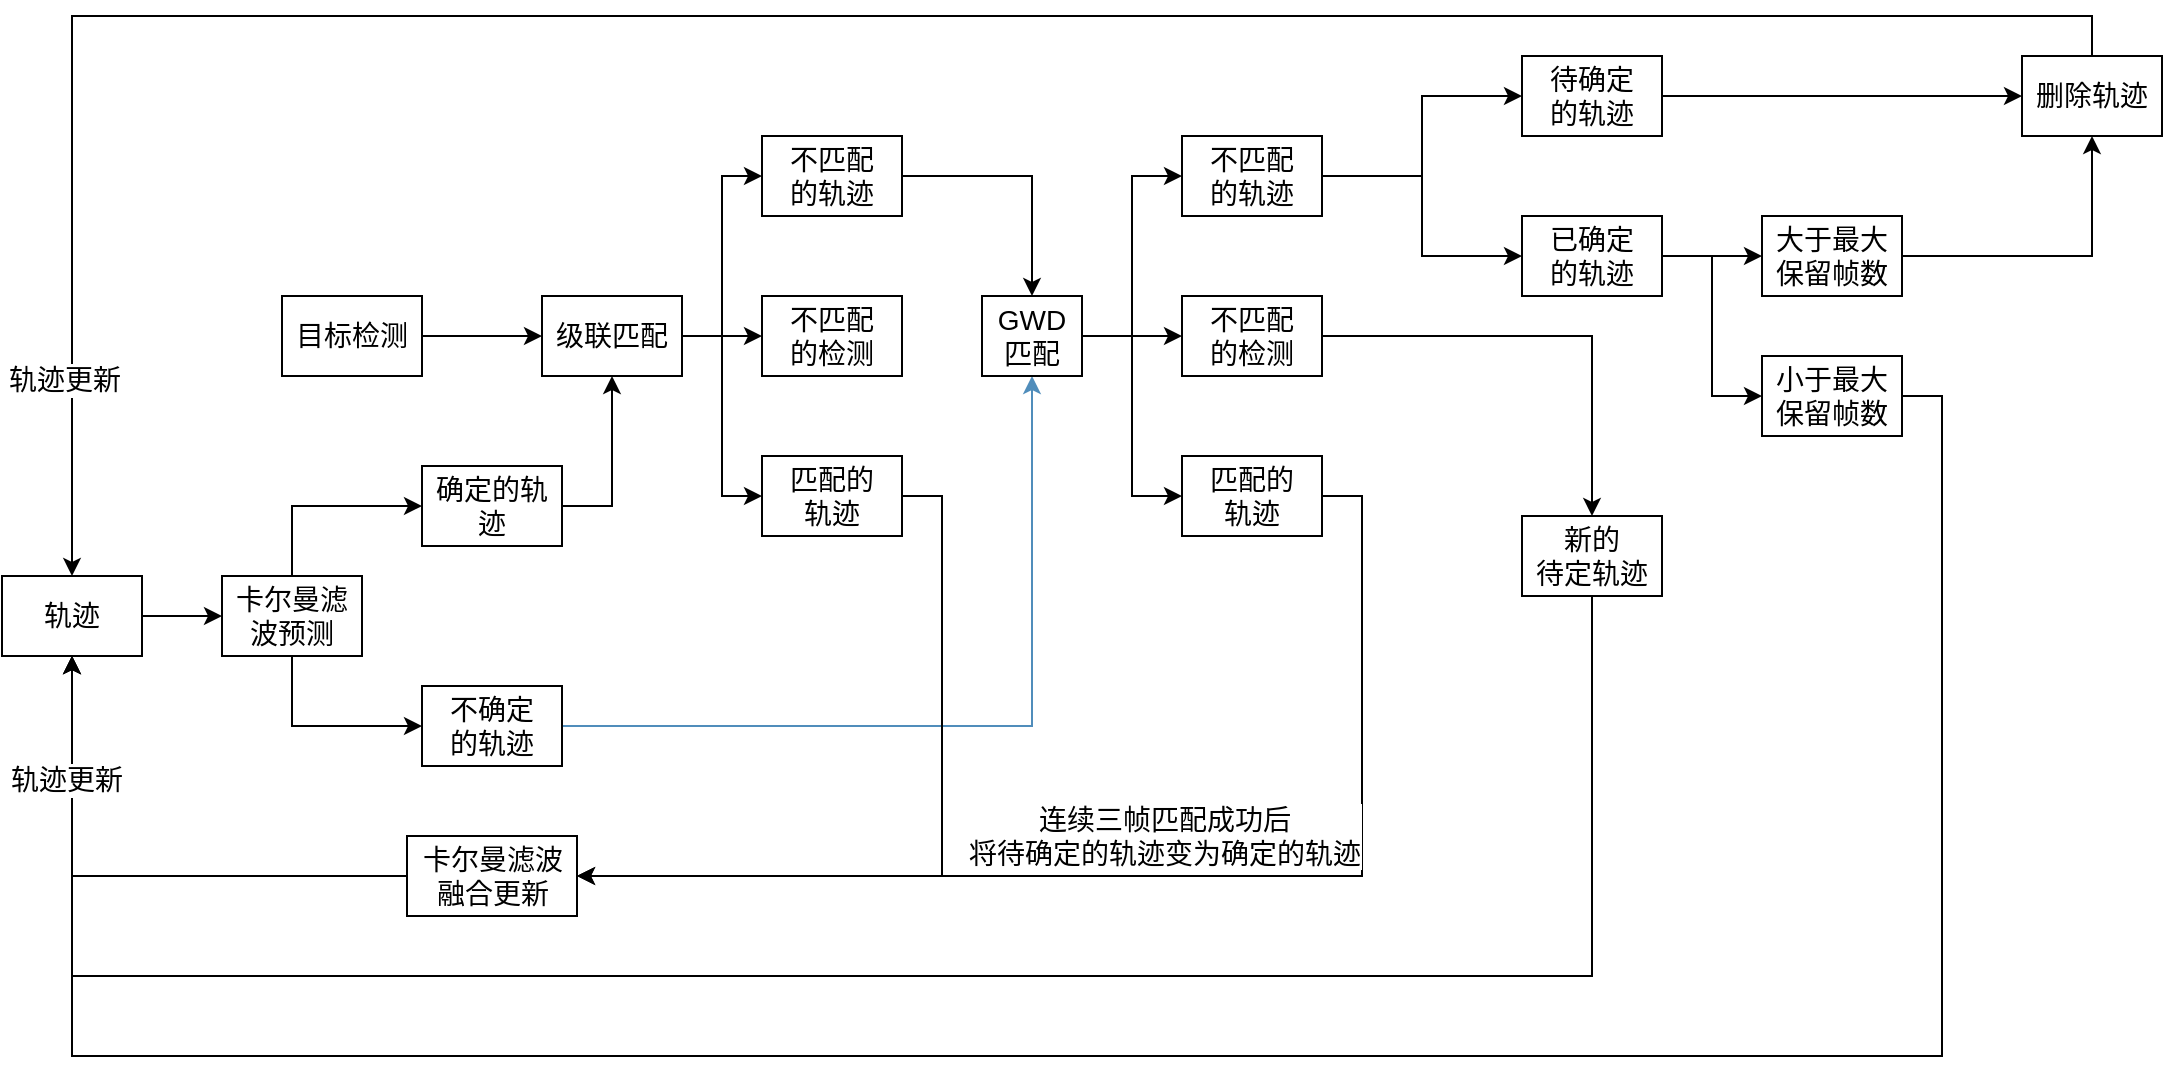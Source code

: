 <mxfile version="24.7.16">
  <diagram name="第 1 页" id="qRR82At3hOsfzpTBoZ09">
    <mxGraphModel dx="1270" dy="1949" grid="1" gridSize="10" guides="1" tooltips="1" connect="1" arrows="1" fold="1" page="1" pageScale="1" pageWidth="827" pageHeight="1169" math="0" shadow="0">
      <root>
        <mxCell id="0" />
        <mxCell id="1" parent="0" />
        <mxCell id="Y0qxOK-AxX7gvibJEH6--3" value="" style="edgeStyle=orthogonalEdgeStyle;rounded=0;orthogonalLoop=1;jettySize=auto;html=1;fontSize=14;" edge="1" parent="1" source="jGW_U6NvGApJUAMfFt3g-1" target="Y0qxOK-AxX7gvibJEH6--2">
          <mxGeometry relative="1" as="geometry" />
        </mxCell>
        <mxCell id="jGW_U6NvGApJUAMfFt3g-1" value="轨迹" style="rounded=0;whiteSpace=wrap;html=1;fontSize=14;" parent="1" vertex="1">
          <mxGeometry x="180" y="180" width="70" height="40" as="geometry" />
        </mxCell>
        <mxCell id="Y0qxOK-AxX7gvibJEH6--8" style="edgeStyle=orthogonalEdgeStyle;rounded=0;orthogonalLoop=1;jettySize=auto;html=1;exitX=0.5;exitY=0;exitDx=0;exitDy=0;entryX=0;entryY=0.5;entryDx=0;entryDy=0;fontSize=14;" edge="1" parent="1" source="Y0qxOK-AxX7gvibJEH6--2" target="Y0qxOK-AxX7gvibJEH6--6">
          <mxGeometry relative="1" as="geometry" />
        </mxCell>
        <mxCell id="Y0qxOK-AxX7gvibJEH6--9" style="edgeStyle=orthogonalEdgeStyle;rounded=0;orthogonalLoop=1;jettySize=auto;html=1;exitX=0.5;exitY=1;exitDx=0;exitDy=0;entryX=0;entryY=0.5;entryDx=0;entryDy=0;fontSize=14;" edge="1" parent="1" source="Y0qxOK-AxX7gvibJEH6--2" target="Y0qxOK-AxX7gvibJEH6--7">
          <mxGeometry relative="1" as="geometry" />
        </mxCell>
        <mxCell id="Y0qxOK-AxX7gvibJEH6--2" value="卡尔曼滤波预测" style="rounded=0;whiteSpace=wrap;html=1;fontSize=14;" vertex="1" parent="1">
          <mxGeometry x="290" y="180" width="70" height="40" as="geometry" />
        </mxCell>
        <mxCell id="Y0qxOK-AxX7gvibJEH6--15" style="edgeStyle=orthogonalEdgeStyle;rounded=0;orthogonalLoop=1;jettySize=auto;html=1;exitX=1;exitY=0.5;exitDx=0;exitDy=0;entryX=0.5;entryY=1;entryDx=0;entryDy=0;fontSize=14;" edge="1" parent="1" source="Y0qxOK-AxX7gvibJEH6--6" target="Y0qxOK-AxX7gvibJEH6--12">
          <mxGeometry relative="1" as="geometry" />
        </mxCell>
        <mxCell id="Y0qxOK-AxX7gvibJEH6--6" value="确定的轨迹" style="rounded=0;whiteSpace=wrap;html=1;fontSize=14;" vertex="1" parent="1">
          <mxGeometry x="390" y="125" width="70" height="40" as="geometry" />
        </mxCell>
        <mxCell id="Y0qxOK-AxX7gvibJEH6--35" style="edgeStyle=orthogonalEdgeStyle;rounded=0;orthogonalLoop=1;jettySize=auto;html=1;exitX=1;exitY=0.5;exitDx=0;exitDy=0;entryX=0.5;entryY=1;entryDx=0;entryDy=0;fillColor=#dae8fc;strokeColor=#508dbb;gradientColor=#7ea6e0;fontSize=14;" edge="1" parent="1" source="Y0qxOK-AxX7gvibJEH6--7" target="Y0qxOK-AxX7gvibJEH6--24">
          <mxGeometry relative="1" as="geometry" />
        </mxCell>
        <mxCell id="Y0qxOK-AxX7gvibJEH6--7" value="不确定&lt;div style=&quot;font-size: 14px;&quot;&gt;的轨迹&lt;/div&gt;" style="rounded=0;whiteSpace=wrap;html=1;fontSize=14;" vertex="1" parent="1">
          <mxGeometry x="390" y="235" width="70" height="40" as="geometry" />
        </mxCell>
        <mxCell id="Y0qxOK-AxX7gvibJEH6--16" style="edgeStyle=orthogonalEdgeStyle;rounded=0;orthogonalLoop=1;jettySize=auto;html=1;exitX=1;exitY=0.5;exitDx=0;exitDy=0;entryX=0;entryY=0.5;entryDx=0;entryDy=0;fontSize=14;" edge="1" parent="1" source="Y0qxOK-AxX7gvibJEH6--11" target="Y0qxOK-AxX7gvibJEH6--12">
          <mxGeometry relative="1" as="geometry" />
        </mxCell>
        <mxCell id="Y0qxOK-AxX7gvibJEH6--11" value="目标检测" style="rounded=0;whiteSpace=wrap;html=1;fontSize=14;" vertex="1" parent="1">
          <mxGeometry x="320" y="40" width="70" height="40" as="geometry" />
        </mxCell>
        <mxCell id="Y0qxOK-AxX7gvibJEH6--21" style="edgeStyle=orthogonalEdgeStyle;rounded=0;orthogonalLoop=1;jettySize=auto;html=1;exitX=1;exitY=0.5;exitDx=0;exitDy=0;entryX=0;entryY=0.5;entryDx=0;entryDy=0;fontSize=14;" edge="1" parent="1" source="Y0qxOK-AxX7gvibJEH6--12" target="Y0qxOK-AxX7gvibJEH6--17">
          <mxGeometry relative="1" as="geometry" />
        </mxCell>
        <mxCell id="Y0qxOK-AxX7gvibJEH6--22" style="edgeStyle=orthogonalEdgeStyle;rounded=0;orthogonalLoop=1;jettySize=auto;html=1;exitX=1;exitY=0.5;exitDx=0;exitDy=0;entryX=0;entryY=0.5;entryDx=0;entryDy=0;fontSize=14;" edge="1" parent="1" source="Y0qxOK-AxX7gvibJEH6--12" target="Y0qxOK-AxX7gvibJEH6--18">
          <mxGeometry relative="1" as="geometry" />
        </mxCell>
        <mxCell id="Y0qxOK-AxX7gvibJEH6--23" style="edgeStyle=orthogonalEdgeStyle;rounded=0;orthogonalLoop=1;jettySize=auto;html=1;exitX=1;exitY=0.5;exitDx=0;exitDy=0;entryX=0;entryY=0.5;entryDx=0;entryDy=0;fontSize=14;" edge="1" parent="1" source="Y0qxOK-AxX7gvibJEH6--12" target="Y0qxOK-AxX7gvibJEH6--19">
          <mxGeometry relative="1" as="geometry" />
        </mxCell>
        <mxCell id="Y0qxOK-AxX7gvibJEH6--12" value="级联匹配" style="rounded=0;whiteSpace=wrap;html=1;fontSize=14;" vertex="1" parent="1">
          <mxGeometry x="450" y="40" width="70" height="40" as="geometry" />
        </mxCell>
        <mxCell id="Y0qxOK-AxX7gvibJEH6--17" value="不匹配&lt;div style=&quot;font-size: 14px;&quot;&gt;的检测&lt;/div&gt;" style="rounded=0;whiteSpace=wrap;html=1;fontSize=14;" vertex="1" parent="1">
          <mxGeometry x="560" y="40" width="70" height="40" as="geometry" />
        </mxCell>
        <mxCell id="Y0qxOK-AxX7gvibJEH6--25" style="edgeStyle=orthogonalEdgeStyle;rounded=0;orthogonalLoop=1;jettySize=auto;html=1;exitX=1;exitY=0.5;exitDx=0;exitDy=0;entryX=0.5;entryY=0;entryDx=0;entryDy=0;fontSize=14;" edge="1" parent="1" source="Y0qxOK-AxX7gvibJEH6--18" target="Y0qxOK-AxX7gvibJEH6--24">
          <mxGeometry relative="1" as="geometry" />
        </mxCell>
        <mxCell id="Y0qxOK-AxX7gvibJEH6--18" value="不匹配&lt;div style=&quot;font-size: 14px;&quot;&gt;的轨迹&lt;/div&gt;" style="rounded=0;whiteSpace=wrap;html=1;fontSize=14;" vertex="1" parent="1">
          <mxGeometry x="560" y="-40" width="70" height="40" as="geometry" />
        </mxCell>
        <mxCell id="Y0qxOK-AxX7gvibJEH6--33" style="edgeStyle=orthogonalEdgeStyle;rounded=0;orthogonalLoop=1;jettySize=auto;html=1;exitX=1;exitY=0.5;exitDx=0;exitDy=0;entryX=1;entryY=0.5;entryDx=0;entryDy=0;fontSize=14;" edge="1" parent="1" source="Y0qxOK-AxX7gvibJEH6--19" target="Y0qxOK-AxX7gvibJEH6--32">
          <mxGeometry relative="1" as="geometry" />
        </mxCell>
        <mxCell id="Y0qxOK-AxX7gvibJEH6--19" value="匹配的&lt;div style=&quot;font-size: 14px;&quot;&gt;轨迹&lt;/div&gt;" style="rounded=0;whiteSpace=wrap;html=1;fontSize=14;" vertex="1" parent="1">
          <mxGeometry x="560" y="120" width="70" height="40" as="geometry" />
        </mxCell>
        <mxCell id="Y0qxOK-AxX7gvibJEH6--29" style="edgeStyle=orthogonalEdgeStyle;rounded=0;orthogonalLoop=1;jettySize=auto;html=1;exitX=1;exitY=0.5;exitDx=0;exitDy=0;entryX=0;entryY=0.5;entryDx=0;entryDy=0;fontSize=14;" edge="1" parent="1" source="Y0qxOK-AxX7gvibJEH6--24" target="Y0qxOK-AxX7gvibJEH6--27">
          <mxGeometry relative="1" as="geometry" />
        </mxCell>
        <mxCell id="Y0qxOK-AxX7gvibJEH6--30" style="edgeStyle=orthogonalEdgeStyle;rounded=0;orthogonalLoop=1;jettySize=auto;html=1;exitX=1;exitY=0.5;exitDx=0;exitDy=0;entryX=0;entryY=0.5;entryDx=0;entryDy=0;fontSize=14;" edge="1" parent="1" source="Y0qxOK-AxX7gvibJEH6--24" target="Y0qxOK-AxX7gvibJEH6--26">
          <mxGeometry relative="1" as="geometry" />
        </mxCell>
        <mxCell id="Y0qxOK-AxX7gvibJEH6--31" style="edgeStyle=orthogonalEdgeStyle;rounded=0;orthogonalLoop=1;jettySize=auto;html=1;exitX=1;exitY=0.5;exitDx=0;exitDy=0;entryX=0;entryY=0.5;entryDx=0;entryDy=0;fontSize=14;" edge="1" parent="1" source="Y0qxOK-AxX7gvibJEH6--24" target="Y0qxOK-AxX7gvibJEH6--28">
          <mxGeometry relative="1" as="geometry" />
        </mxCell>
        <mxCell id="Y0qxOK-AxX7gvibJEH6--24" value="GWD&lt;div style=&quot;font-size: 14px;&quot;&gt;匹配&lt;/div&gt;" style="rounded=0;whiteSpace=wrap;html=1;fontSize=14;" vertex="1" parent="1">
          <mxGeometry x="670" y="40" width="50" height="40" as="geometry" />
        </mxCell>
        <mxCell id="Y0qxOK-AxX7gvibJEH6--43" style="edgeStyle=orthogonalEdgeStyle;rounded=0;orthogonalLoop=1;jettySize=auto;html=1;exitX=1;exitY=0.5;exitDx=0;exitDy=0;entryX=0.5;entryY=0;entryDx=0;entryDy=0;fontSize=14;" edge="1" parent="1" source="Y0qxOK-AxX7gvibJEH6--26" target="Y0qxOK-AxX7gvibJEH6--40">
          <mxGeometry relative="1" as="geometry" />
        </mxCell>
        <mxCell id="Y0qxOK-AxX7gvibJEH6--26" value="不匹配&lt;div style=&quot;font-size: 14px;&quot;&gt;的检测&lt;/div&gt;" style="rounded=0;whiteSpace=wrap;html=1;fontSize=14;" vertex="1" parent="1">
          <mxGeometry x="770" y="40" width="70" height="40" as="geometry" />
        </mxCell>
        <mxCell id="Y0qxOK-AxX7gvibJEH6--38" style="edgeStyle=orthogonalEdgeStyle;rounded=0;orthogonalLoop=1;jettySize=auto;html=1;exitX=1;exitY=0.5;exitDx=0;exitDy=0;entryX=0;entryY=0.5;entryDx=0;entryDy=0;fontSize=14;" edge="1" parent="1" source="Y0qxOK-AxX7gvibJEH6--27" target="Y0qxOK-AxX7gvibJEH6--37">
          <mxGeometry relative="1" as="geometry" />
        </mxCell>
        <mxCell id="Y0qxOK-AxX7gvibJEH6--39" style="edgeStyle=orthogonalEdgeStyle;rounded=0;orthogonalLoop=1;jettySize=auto;html=1;exitX=1;exitY=0.5;exitDx=0;exitDy=0;entryX=0;entryY=0.5;entryDx=0;entryDy=0;fontSize=14;" edge="1" parent="1" source="Y0qxOK-AxX7gvibJEH6--27" target="Y0qxOK-AxX7gvibJEH6--36">
          <mxGeometry relative="1" as="geometry" />
        </mxCell>
        <mxCell id="Y0qxOK-AxX7gvibJEH6--27" value="不匹配&lt;div style=&quot;font-size: 14px;&quot;&gt;的轨迹&lt;/div&gt;" style="rounded=0;whiteSpace=wrap;html=1;fontSize=14;" vertex="1" parent="1">
          <mxGeometry x="770" y="-40" width="70" height="40" as="geometry" />
        </mxCell>
        <mxCell id="Y0qxOK-AxX7gvibJEH6--34" style="edgeStyle=orthogonalEdgeStyle;rounded=0;orthogonalLoop=1;jettySize=auto;html=1;exitX=1;exitY=0.5;exitDx=0;exitDy=0;entryX=1;entryY=0.5;entryDx=0;entryDy=0;fontSize=14;" edge="1" parent="1" source="Y0qxOK-AxX7gvibJEH6--28" target="Y0qxOK-AxX7gvibJEH6--32">
          <mxGeometry relative="1" as="geometry" />
        </mxCell>
        <mxCell id="Y0qxOK-AxX7gvibJEH6--55" value="&lt;font style=&quot;font-size: 14px;&quot;&gt;连续三帧匹配成功后&lt;/font&gt;&lt;div style=&quot;font-size: 14px;&quot;&gt;&lt;font style=&quot;font-size: 14px;&quot;&gt;将待确定的轨迹变为确定的轨迹&lt;/font&gt;&lt;/div&gt;" style="edgeLabel;html=1;align=center;verticalAlign=middle;resizable=0;points=[];fontSize=14;" vertex="1" connectable="0" parent="Y0qxOK-AxX7gvibJEH6--34">
          <mxGeometry x="0.001" y="-1" relative="1" as="geometry">
            <mxPoint x="-8" y="-19" as="offset" />
          </mxGeometry>
        </mxCell>
        <mxCell id="Y0qxOK-AxX7gvibJEH6--28" value="匹配的&lt;div style=&quot;font-size: 14px;&quot;&gt;轨迹&lt;/div&gt;" style="rounded=0;whiteSpace=wrap;html=1;fontSize=14;" vertex="1" parent="1">
          <mxGeometry x="770" y="120" width="70" height="40" as="geometry" />
        </mxCell>
        <mxCell id="Y0qxOK-AxX7gvibJEH6--45" style="edgeStyle=orthogonalEdgeStyle;rounded=0;orthogonalLoop=1;jettySize=auto;html=1;exitX=0;exitY=0.5;exitDx=0;exitDy=0;entryX=0.5;entryY=1;entryDx=0;entryDy=0;fontSize=14;" edge="1" parent="1" source="Y0qxOK-AxX7gvibJEH6--32" target="jGW_U6NvGApJUAMfFt3g-1">
          <mxGeometry relative="1" as="geometry" />
        </mxCell>
        <mxCell id="Y0qxOK-AxX7gvibJEH6--32" value="卡尔曼滤波&lt;div style=&quot;font-size: 14px;&quot;&gt;融合更新&lt;/div&gt;" style="rounded=0;whiteSpace=wrap;html=1;fontSize=14;" vertex="1" parent="1">
          <mxGeometry x="382.5" y="310" width="85" height="40" as="geometry" />
        </mxCell>
        <mxCell id="Y0qxOK-AxX7gvibJEH6--50" style="edgeStyle=orthogonalEdgeStyle;rounded=0;orthogonalLoop=1;jettySize=auto;html=1;exitX=1;exitY=0.5;exitDx=0;exitDy=0;entryX=0;entryY=0.5;entryDx=0;entryDy=0;fontSize=14;" edge="1" parent="1" source="Y0qxOK-AxX7gvibJEH6--36" target="Y0qxOK-AxX7gvibJEH6--48">
          <mxGeometry relative="1" as="geometry" />
        </mxCell>
        <mxCell id="Y0qxOK-AxX7gvibJEH6--51" style="edgeStyle=orthogonalEdgeStyle;rounded=0;orthogonalLoop=1;jettySize=auto;html=1;exitX=1;exitY=0.5;exitDx=0;exitDy=0;entryX=0;entryY=0.5;entryDx=0;entryDy=0;fontSize=14;" edge="1" parent="1" source="Y0qxOK-AxX7gvibJEH6--36" target="Y0qxOK-AxX7gvibJEH6--49">
          <mxGeometry relative="1" as="geometry" />
        </mxCell>
        <mxCell id="Y0qxOK-AxX7gvibJEH6--36" value="已确定&lt;div style=&quot;font-size: 14px;&quot;&gt;的轨迹&lt;/div&gt;" style="rounded=0;whiteSpace=wrap;html=1;fontSize=14;" vertex="1" parent="1">
          <mxGeometry x="940" width="70" height="40" as="geometry" />
        </mxCell>
        <mxCell id="Y0qxOK-AxX7gvibJEH6--47" style="edgeStyle=orthogonalEdgeStyle;rounded=0;orthogonalLoop=1;jettySize=auto;html=1;exitX=1;exitY=0.5;exitDx=0;exitDy=0;entryX=0;entryY=0.5;entryDx=0;entryDy=0;fontSize=14;" edge="1" parent="1" source="Y0qxOK-AxX7gvibJEH6--37" target="Y0qxOK-AxX7gvibJEH6--46">
          <mxGeometry relative="1" as="geometry" />
        </mxCell>
        <mxCell id="Y0qxOK-AxX7gvibJEH6--37" value="待确定&lt;div style=&quot;font-size: 14px;&quot;&gt;的轨迹&lt;/div&gt;" style="rounded=0;whiteSpace=wrap;html=1;fontSize=14;" vertex="1" parent="1">
          <mxGeometry x="940" y="-80" width="70" height="40" as="geometry" />
        </mxCell>
        <mxCell id="Y0qxOK-AxX7gvibJEH6--44" style="edgeStyle=orthogonalEdgeStyle;rounded=0;orthogonalLoop=1;jettySize=auto;html=1;exitX=0.5;exitY=1;exitDx=0;exitDy=0;entryX=0.5;entryY=1;entryDx=0;entryDy=0;fontSize=14;" edge="1" parent="1" source="Y0qxOK-AxX7gvibJEH6--40" target="jGW_U6NvGApJUAMfFt3g-1">
          <mxGeometry relative="1" as="geometry">
            <Array as="points">
              <mxPoint x="975" y="380" />
              <mxPoint x="215" y="380" />
            </Array>
          </mxGeometry>
        </mxCell>
        <mxCell id="Y0qxOK-AxX7gvibJEH6--40" value="新的&lt;div style=&quot;font-size: 14px;&quot;&gt;待定轨迹&lt;/div&gt;" style="rounded=0;whiteSpace=wrap;html=1;fontSize=14;" vertex="1" parent="1">
          <mxGeometry x="940" y="150" width="70" height="40" as="geometry" />
        </mxCell>
        <mxCell id="Y0qxOK-AxX7gvibJEH6--54" style="edgeStyle=orthogonalEdgeStyle;rounded=0;orthogonalLoop=1;jettySize=auto;html=1;exitX=0.5;exitY=0;exitDx=0;exitDy=0;entryX=0.5;entryY=0;entryDx=0;entryDy=0;fontSize=14;" edge="1" parent="1" source="Y0qxOK-AxX7gvibJEH6--46" target="jGW_U6NvGApJUAMfFt3g-1">
          <mxGeometry relative="1" as="geometry" />
        </mxCell>
        <mxCell id="Y0qxOK-AxX7gvibJEH6--56" value="&lt;font style=&quot;font-size: 14px;&quot;&gt;轨迹更新&lt;/font&gt;" style="edgeLabel;html=1;align=center;verticalAlign=middle;resizable=0;points=[];fontSize=14;" vertex="1" connectable="0" parent="Y0qxOK-AxX7gvibJEH6--54">
          <mxGeometry x="0.851" y="-4" relative="1" as="geometry">
            <mxPoint y="-1" as="offset" />
          </mxGeometry>
        </mxCell>
        <mxCell id="Y0qxOK-AxX7gvibJEH6--46" value="删除轨迹" style="rounded=0;whiteSpace=wrap;html=1;fontSize=14;" vertex="1" parent="1">
          <mxGeometry x="1190" y="-80" width="70" height="40" as="geometry" />
        </mxCell>
        <mxCell id="Y0qxOK-AxX7gvibJEH6--52" style="edgeStyle=orthogonalEdgeStyle;rounded=0;orthogonalLoop=1;jettySize=auto;html=1;exitX=1;exitY=0.5;exitDx=0;exitDy=0;entryX=0.5;entryY=1;entryDx=0;entryDy=0;fontSize=14;" edge="1" parent="1" source="Y0qxOK-AxX7gvibJEH6--48" target="Y0qxOK-AxX7gvibJEH6--46">
          <mxGeometry relative="1" as="geometry" />
        </mxCell>
        <mxCell id="Y0qxOK-AxX7gvibJEH6--48" value="大于最大&lt;div style=&quot;font-size: 14px;&quot;&gt;保留帧数&lt;/div&gt;" style="rounded=0;whiteSpace=wrap;html=1;fontSize=14;" vertex="1" parent="1">
          <mxGeometry x="1060" width="70" height="40" as="geometry" />
        </mxCell>
        <mxCell id="Y0qxOK-AxX7gvibJEH6--53" style="edgeStyle=orthogonalEdgeStyle;rounded=0;orthogonalLoop=1;jettySize=auto;html=1;exitX=1;exitY=0.5;exitDx=0;exitDy=0;entryX=0.5;entryY=1;entryDx=0;entryDy=0;fontSize=14;" edge="1" parent="1" source="Y0qxOK-AxX7gvibJEH6--49" target="jGW_U6NvGApJUAMfFt3g-1">
          <mxGeometry relative="1" as="geometry">
            <Array as="points">
              <mxPoint x="1150" y="90" />
              <mxPoint x="1150" y="420" />
              <mxPoint x="215" y="420" />
            </Array>
          </mxGeometry>
        </mxCell>
        <mxCell id="Y0qxOK-AxX7gvibJEH6--57" value="&lt;font style=&quot;font-size: 14px;&quot;&gt;轨迹更新&lt;/font&gt;" style="edgeLabel;html=1;align=center;verticalAlign=middle;resizable=0;points=[];" vertex="1" connectable="0" parent="Y0qxOK-AxX7gvibJEH6--53">
          <mxGeometry x="0.916" y="3" relative="1" as="geometry">
            <mxPoint y="-1" as="offset" />
          </mxGeometry>
        </mxCell>
        <mxCell id="Y0qxOK-AxX7gvibJEH6--49" value="小于最大&lt;div style=&quot;font-size: 14px;&quot;&gt;保留帧数&lt;/div&gt;" style="rounded=0;whiteSpace=wrap;html=1;fontSize=14;" vertex="1" parent="1">
          <mxGeometry x="1060" y="70" width="70" height="40" as="geometry" />
        </mxCell>
      </root>
    </mxGraphModel>
  </diagram>
</mxfile>
